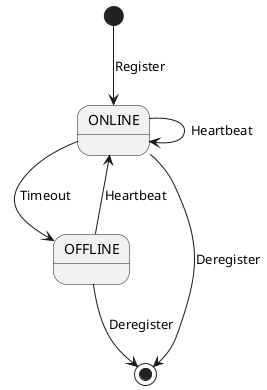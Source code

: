 @startuml

[*] --> ONLINE: Register
ONLINE --> ONLINE: Heartbeat
ONLINE --> OFFLINE: Timeout
OFFLINE --> ONLINE: Heartbeat
ONLINE --> [*]: Deregister
OFFLINE --> [*]: Deregister

@enduml
